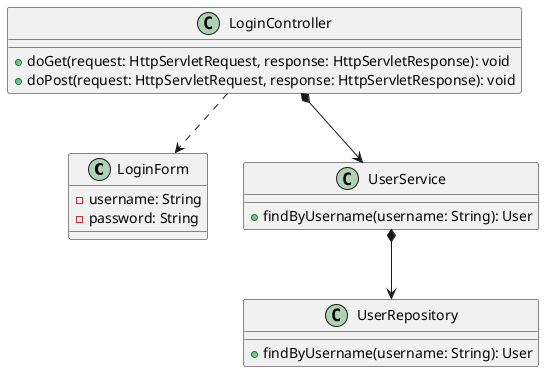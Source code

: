 @startuml
'https://plantuml.com/class-diagram

class LoginForm {
    - username: String
    - password: String
}

class LoginController {
    + doGet(request: HttpServletRequest, response: HttpServletResponse): void
    + doPost(request: HttpServletRequest, response: HttpServletResponse): void
}

class UserService {
    + findByUsername(username: String): User
}

class UserRepository {
    + findByUsername(username: String): User
}

LoginController ..> LoginForm
LoginController *--> UserService
UserService *--> UserRepository

@enduml